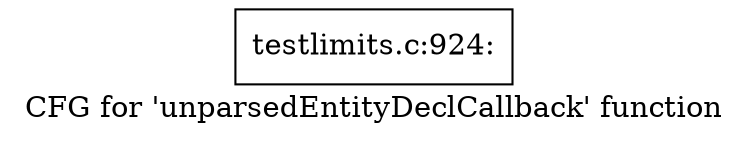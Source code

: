 digraph "CFG for 'unparsedEntityDeclCallback' function" {
	label="CFG for 'unparsedEntityDeclCallback' function";

	Node0x4be0650 [shape=record,label="{testlimits.c:924:}"];
}
